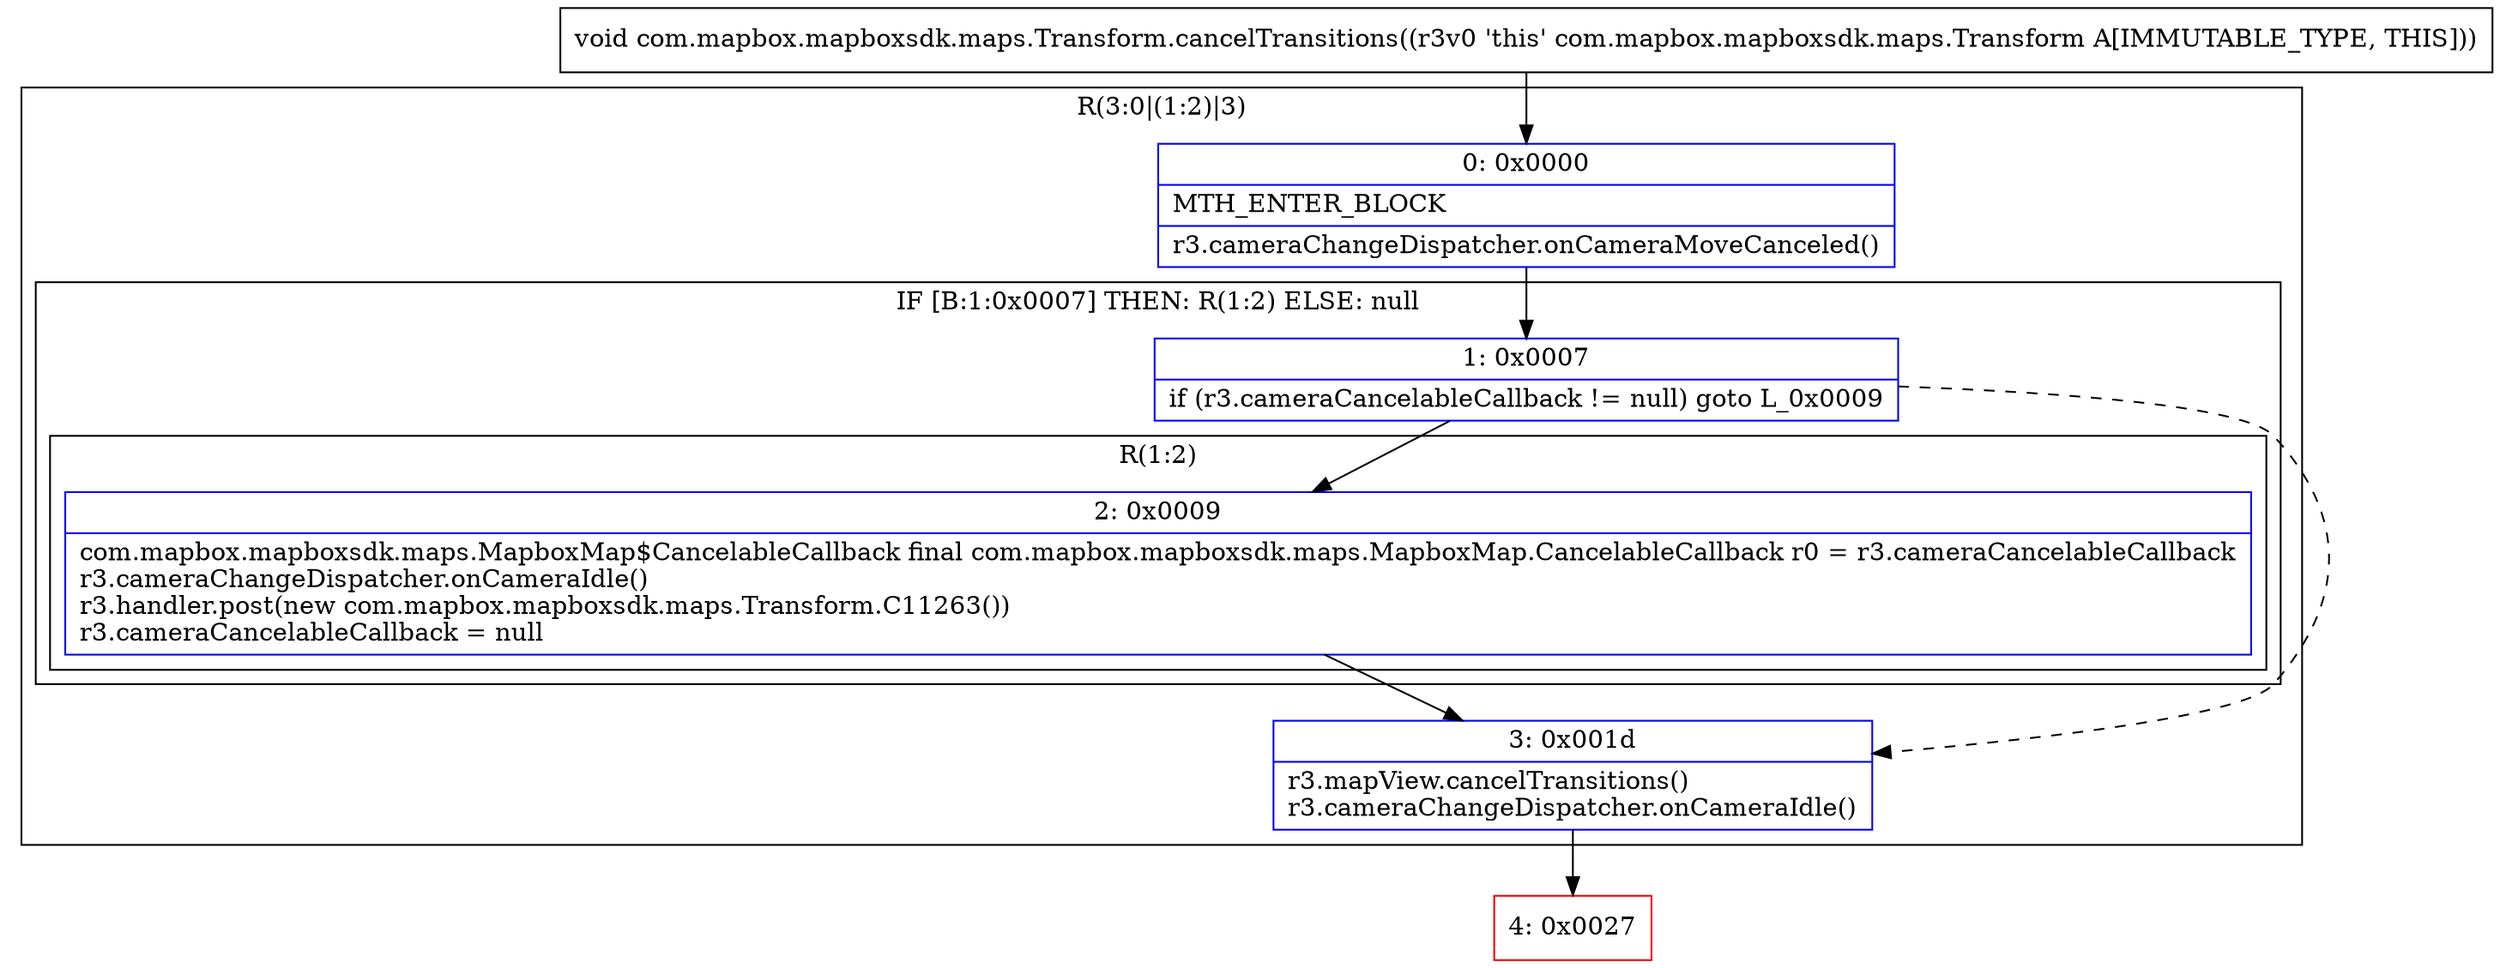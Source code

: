 digraph "CFG forcom.mapbox.mapboxsdk.maps.Transform.cancelTransitions()V" {
subgraph cluster_Region_1331266054 {
label = "R(3:0|(1:2)|3)";
node [shape=record,color=blue];
Node_0 [shape=record,label="{0\:\ 0x0000|MTH_ENTER_BLOCK\l|r3.cameraChangeDispatcher.onCameraMoveCanceled()\l}"];
subgraph cluster_IfRegion_1472805035 {
label = "IF [B:1:0x0007] THEN: R(1:2) ELSE: null";
node [shape=record,color=blue];
Node_1 [shape=record,label="{1\:\ 0x0007|if (r3.cameraCancelableCallback != null) goto L_0x0009\l}"];
subgraph cluster_Region_802390983 {
label = "R(1:2)";
node [shape=record,color=blue];
Node_2 [shape=record,label="{2\:\ 0x0009|com.mapbox.mapboxsdk.maps.MapboxMap$CancelableCallback final com.mapbox.mapboxsdk.maps.MapboxMap.CancelableCallback r0 = r3.cameraCancelableCallback\lr3.cameraChangeDispatcher.onCameraIdle()\lr3.handler.post(new com.mapbox.mapboxsdk.maps.Transform.C11263())\lr3.cameraCancelableCallback = null\l}"];
}
}
Node_3 [shape=record,label="{3\:\ 0x001d|r3.mapView.cancelTransitions()\lr3.cameraChangeDispatcher.onCameraIdle()\l}"];
}
Node_4 [shape=record,color=red,label="{4\:\ 0x0027}"];
MethodNode[shape=record,label="{void com.mapbox.mapboxsdk.maps.Transform.cancelTransitions((r3v0 'this' com.mapbox.mapboxsdk.maps.Transform A[IMMUTABLE_TYPE, THIS])) }"];
MethodNode -> Node_0;
Node_0 -> Node_1;
Node_1 -> Node_2;
Node_1 -> Node_3[style=dashed];
Node_2 -> Node_3;
Node_3 -> Node_4;
}


